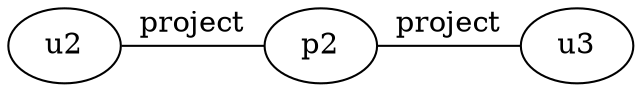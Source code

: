 digraph github_fewer_projects {
    {
        graph [rank=same];
        u2 -> p2 [dir=none,label=project];
        p2 -> u3 [dir=none,label=project];
    }
}
